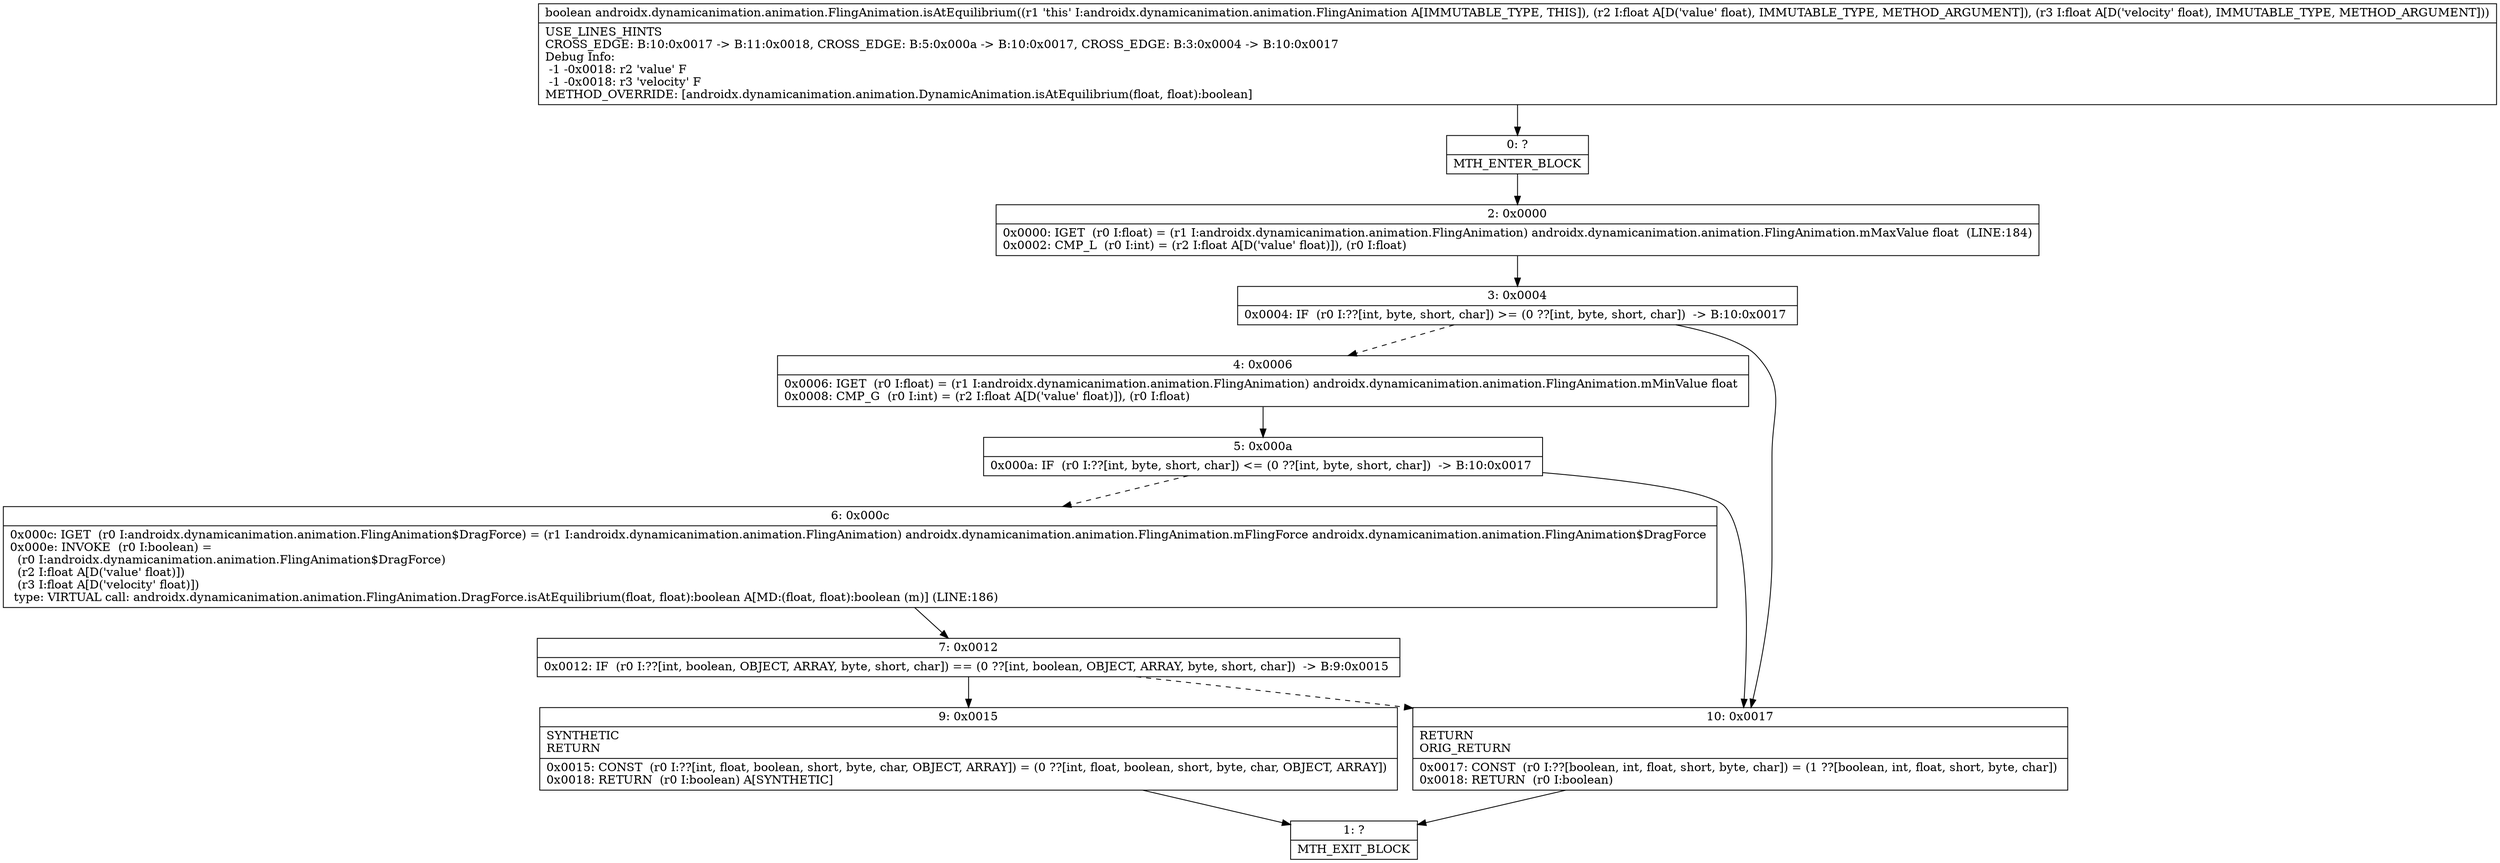 digraph "CFG forandroidx.dynamicanimation.animation.FlingAnimation.isAtEquilibrium(FF)Z" {
Node_0 [shape=record,label="{0\:\ ?|MTH_ENTER_BLOCK\l}"];
Node_2 [shape=record,label="{2\:\ 0x0000|0x0000: IGET  (r0 I:float) = (r1 I:androidx.dynamicanimation.animation.FlingAnimation) androidx.dynamicanimation.animation.FlingAnimation.mMaxValue float  (LINE:184)\l0x0002: CMP_L  (r0 I:int) = (r2 I:float A[D('value' float)]), (r0 I:float) \l}"];
Node_3 [shape=record,label="{3\:\ 0x0004|0x0004: IF  (r0 I:??[int, byte, short, char]) \>= (0 ??[int, byte, short, char])  \-\> B:10:0x0017 \l}"];
Node_4 [shape=record,label="{4\:\ 0x0006|0x0006: IGET  (r0 I:float) = (r1 I:androidx.dynamicanimation.animation.FlingAnimation) androidx.dynamicanimation.animation.FlingAnimation.mMinValue float \l0x0008: CMP_G  (r0 I:int) = (r2 I:float A[D('value' float)]), (r0 I:float) \l}"];
Node_5 [shape=record,label="{5\:\ 0x000a|0x000a: IF  (r0 I:??[int, byte, short, char]) \<= (0 ??[int, byte, short, char])  \-\> B:10:0x0017 \l}"];
Node_6 [shape=record,label="{6\:\ 0x000c|0x000c: IGET  (r0 I:androidx.dynamicanimation.animation.FlingAnimation$DragForce) = (r1 I:androidx.dynamicanimation.animation.FlingAnimation) androidx.dynamicanimation.animation.FlingAnimation.mFlingForce androidx.dynamicanimation.animation.FlingAnimation$DragForce \l0x000e: INVOKE  (r0 I:boolean) = \l  (r0 I:androidx.dynamicanimation.animation.FlingAnimation$DragForce)\l  (r2 I:float A[D('value' float)])\l  (r3 I:float A[D('velocity' float)])\l type: VIRTUAL call: androidx.dynamicanimation.animation.FlingAnimation.DragForce.isAtEquilibrium(float, float):boolean A[MD:(float, float):boolean (m)] (LINE:186)\l}"];
Node_7 [shape=record,label="{7\:\ 0x0012|0x0012: IF  (r0 I:??[int, boolean, OBJECT, ARRAY, byte, short, char]) == (0 ??[int, boolean, OBJECT, ARRAY, byte, short, char])  \-\> B:9:0x0015 \l}"];
Node_9 [shape=record,label="{9\:\ 0x0015|SYNTHETIC\lRETURN\l|0x0015: CONST  (r0 I:??[int, float, boolean, short, byte, char, OBJECT, ARRAY]) = (0 ??[int, float, boolean, short, byte, char, OBJECT, ARRAY]) \l0x0018: RETURN  (r0 I:boolean) A[SYNTHETIC]\l}"];
Node_1 [shape=record,label="{1\:\ ?|MTH_EXIT_BLOCK\l}"];
Node_10 [shape=record,label="{10\:\ 0x0017|RETURN\lORIG_RETURN\l|0x0017: CONST  (r0 I:??[boolean, int, float, short, byte, char]) = (1 ??[boolean, int, float, short, byte, char]) \l0x0018: RETURN  (r0 I:boolean) \l}"];
MethodNode[shape=record,label="{boolean androidx.dynamicanimation.animation.FlingAnimation.isAtEquilibrium((r1 'this' I:androidx.dynamicanimation.animation.FlingAnimation A[IMMUTABLE_TYPE, THIS]), (r2 I:float A[D('value' float), IMMUTABLE_TYPE, METHOD_ARGUMENT]), (r3 I:float A[D('velocity' float), IMMUTABLE_TYPE, METHOD_ARGUMENT]))  | USE_LINES_HINTS\lCROSS_EDGE: B:10:0x0017 \-\> B:11:0x0018, CROSS_EDGE: B:5:0x000a \-\> B:10:0x0017, CROSS_EDGE: B:3:0x0004 \-\> B:10:0x0017\lDebug Info:\l  \-1 \-0x0018: r2 'value' F\l  \-1 \-0x0018: r3 'velocity' F\lMETHOD_OVERRIDE: [androidx.dynamicanimation.animation.DynamicAnimation.isAtEquilibrium(float, float):boolean]\l}"];
MethodNode -> Node_0;Node_0 -> Node_2;
Node_2 -> Node_3;
Node_3 -> Node_4[style=dashed];
Node_3 -> Node_10;
Node_4 -> Node_5;
Node_5 -> Node_6[style=dashed];
Node_5 -> Node_10;
Node_6 -> Node_7;
Node_7 -> Node_9;
Node_7 -> Node_10[style=dashed];
Node_9 -> Node_1;
Node_10 -> Node_1;
}

